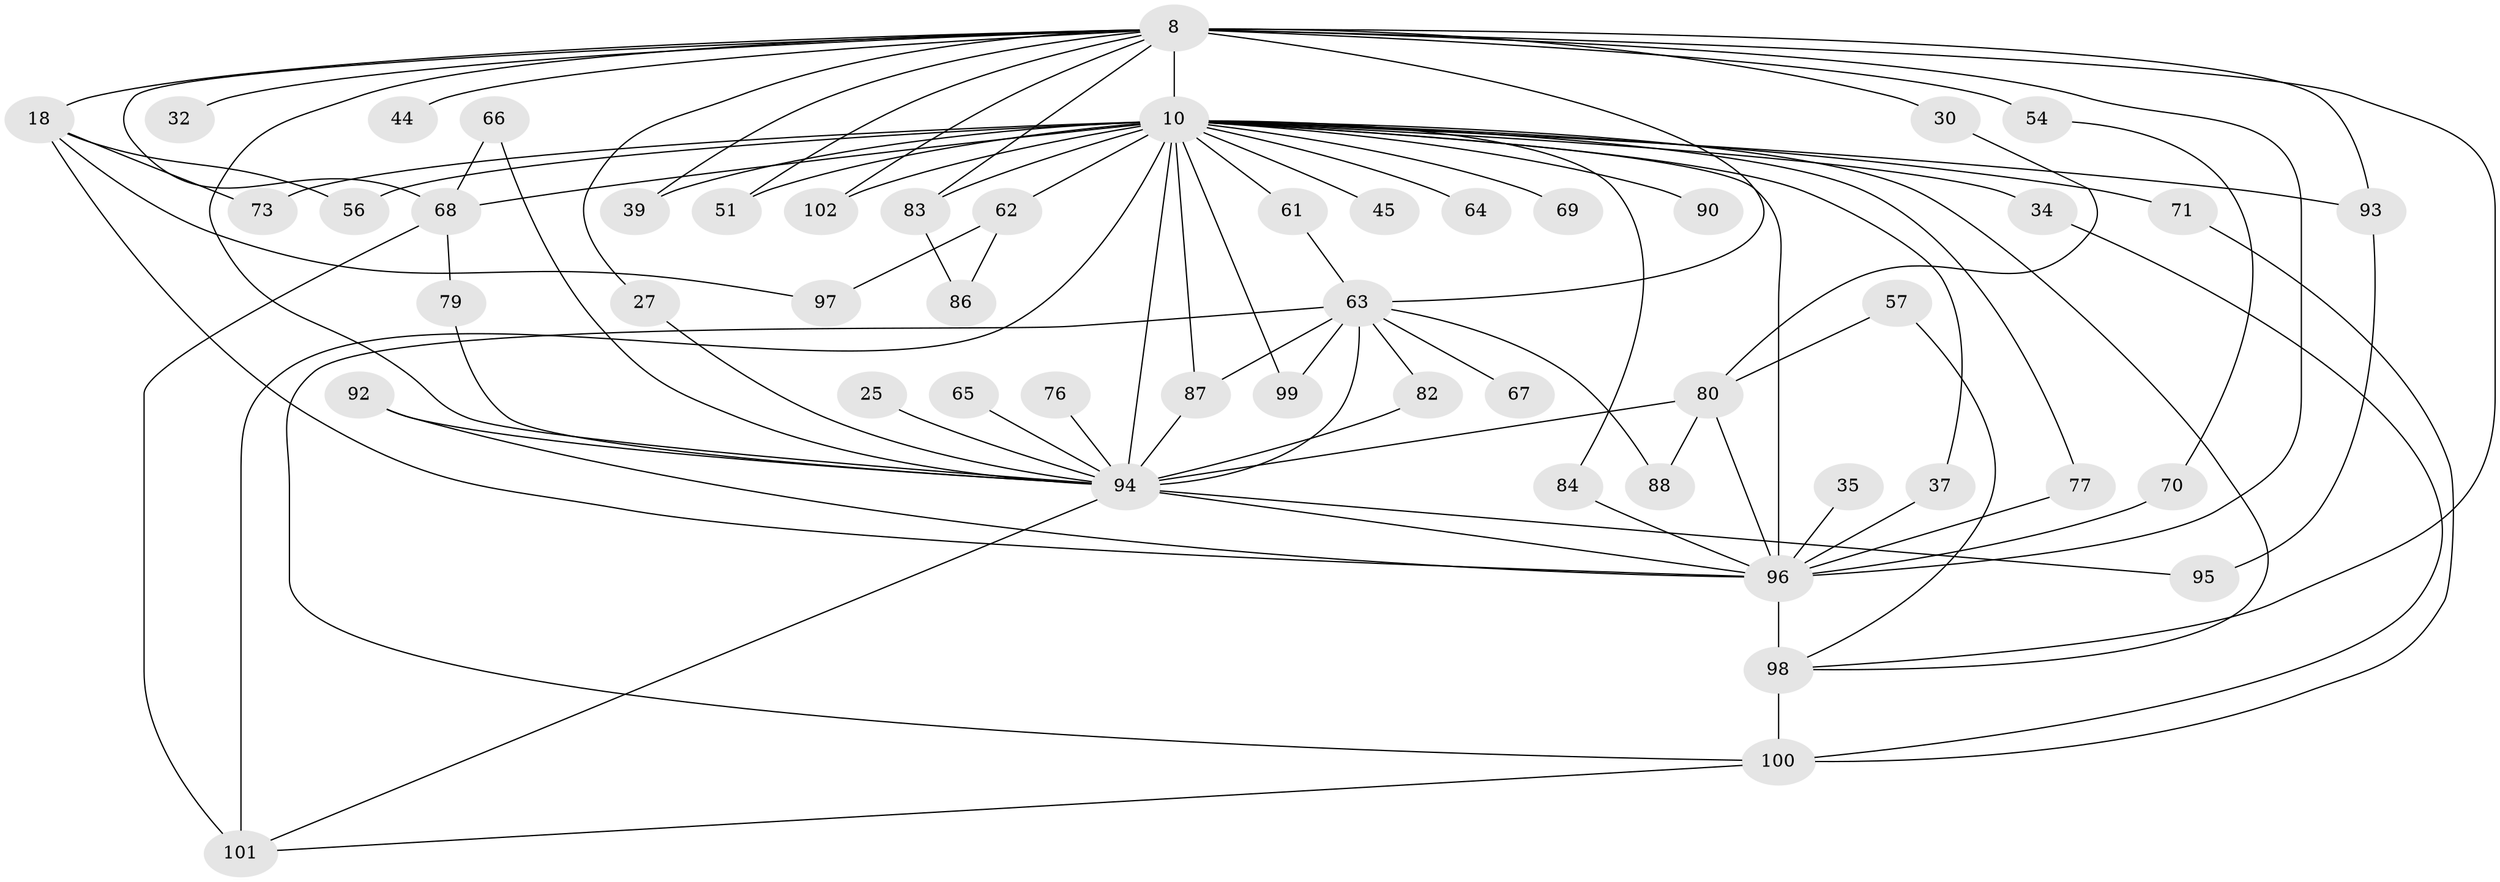 // original degree distribution, {23: 0.0196078431372549, 20: 0.0196078431372549, 19: 0.00980392156862745, 18: 0.00980392156862745, 24: 0.00980392156862745, 21: 0.00980392156862745, 15: 0.00980392156862745, 22: 0.00980392156862745, 4: 0.10784313725490197, 7: 0.0196078431372549, 3: 0.1568627450980392, 2: 0.5686274509803921, 8: 0.00980392156862745, 6: 0.029411764705882353, 5: 0.00980392156862745}
// Generated by graph-tools (version 1.1) at 2025/44/03/09/25 04:44:39]
// undirected, 51 vertices, 91 edges
graph export_dot {
graph [start="1"]
  node [color=gray90,style=filled];
  8 [super="+7"];
  10 [super="+3+6"];
  18 [super="+12+11"];
  25;
  27;
  30;
  32;
  34;
  35;
  37;
  39 [super="+22"];
  44;
  45;
  51;
  54 [super="+16"];
  56;
  57;
  61;
  62;
  63 [super="+24+47+59+58"];
  64;
  65;
  66;
  67;
  68 [super="+49+43"];
  69;
  70 [super="+41"];
  71 [super="+14"];
  73;
  76;
  77;
  79;
  80 [super="+29+36"];
  82 [super="+50"];
  83 [super="+31+19"];
  84;
  86;
  87 [super="+40+48"];
  88;
  90 [super="+17"];
  92;
  93 [super="+55"];
  94 [super="+74+89"];
  95;
  96 [super="+53+60+9"];
  97;
  98 [super="+13+20+78+91"];
  99;
  100 [super="+75"];
  101 [super="+85"];
  102;
  8 -- 10 [weight=8];
  8 -- 27;
  8 -- 32 [weight=2];
  8 -- 44 [weight=2];
  8 -- 54 [weight=3];
  8 -- 68 [weight=3];
  8 -- 18 [weight=3];
  8 -- 94 [weight=5];
  8 -- 30;
  8 -- 102;
  8 -- 51;
  8 -- 39;
  8 -- 93;
  8 -- 98;
  8 -- 63 [weight=3];
  8 -- 83;
  8 -- 96 [weight=6];
  10 -- 39 [weight=2];
  10 -- 61;
  10 -- 64 [weight=2];
  10 -- 73;
  10 -- 90 [weight=3];
  10 -- 69 [weight=2];
  10 -- 71 [weight=3];
  10 -- 77;
  10 -- 84;
  10 -- 34 [weight=2];
  10 -- 101 [weight=3];
  10 -- 102;
  10 -- 45 [weight=2];
  10 -- 51;
  10 -- 68 [weight=2];
  10 -- 87 [weight=2];
  10 -- 93 [weight=2];
  10 -- 99;
  10 -- 37;
  10 -- 56;
  10 -- 62 [weight=2];
  10 -- 98;
  10 -- 83 [weight=3];
  10 -- 96 [weight=10];
  10 -- 94 [weight=12];
  18 -- 56;
  18 -- 97;
  18 -- 73;
  18 -- 96;
  25 -- 94;
  27 -- 94;
  30 -- 80;
  34 -- 100;
  35 -- 96 [weight=2];
  37 -- 96;
  54 -- 70;
  57 -- 98;
  57 -- 80;
  61 -- 63;
  62 -- 86;
  62 -- 97;
  63 -- 67 [weight=2];
  63 -- 99;
  63 -- 82;
  63 -- 88;
  63 -- 87 [weight=2];
  63 -- 100;
  63 -- 94 [weight=3];
  65 -- 94 [weight=2];
  66 -- 68;
  66 -- 94;
  68 -- 79;
  68 -- 101;
  70 -- 96 [weight=2];
  71 -- 100;
  76 -- 94;
  77 -- 96;
  79 -- 94;
  80 -- 96 [weight=2];
  80 -- 88;
  80 -- 94 [weight=2];
  82 -- 94 [weight=2];
  83 -- 86;
  84 -- 96;
  87 -- 94;
  92 -- 96;
  92 -- 94;
  93 -- 95;
  94 -- 96 [weight=5];
  94 -- 101;
  94 -- 95;
  96 -- 98 [weight=5];
  98 -- 100;
  100 -- 101;
}
